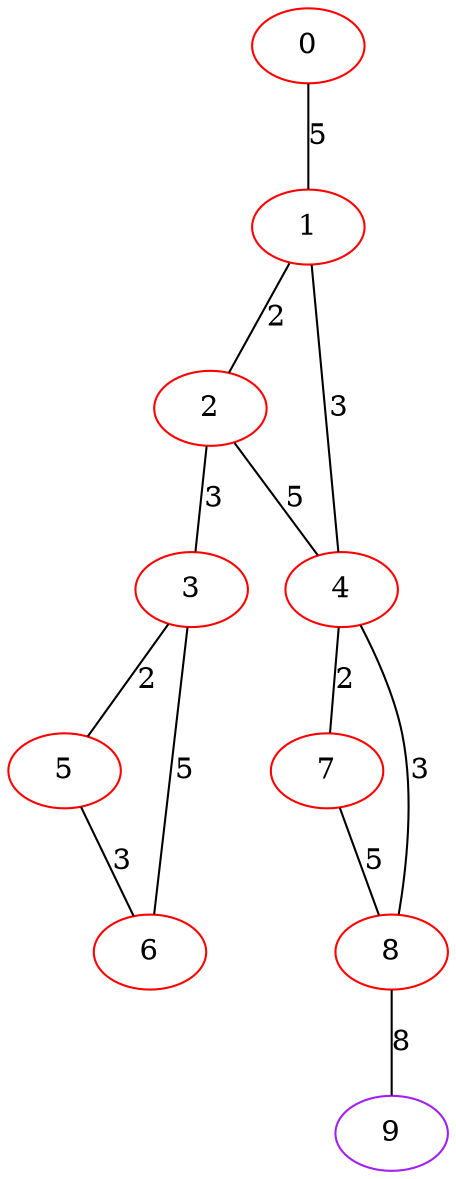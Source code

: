 graph "" {
0 [color=red, weight=1];
1 [color=red, weight=1];
2 [color=red, weight=1];
3 [color=red, weight=1];
4 [color=red, weight=1];
5 [color=red, weight=1];
6 [color=red, weight=1];
7 [color=red, weight=1];
8 [color=red, weight=1];
9 [color=purple, weight=4];
0 -- 1  [key=0, label=5];
1 -- 2  [key=0, label=2];
1 -- 4  [key=0, label=3];
2 -- 3  [key=0, label=3];
2 -- 4  [key=0, label=5];
3 -- 5  [key=0, label=2];
3 -- 6  [key=0, label=5];
4 -- 8  [key=0, label=3];
4 -- 7  [key=0, label=2];
5 -- 6  [key=0, label=3];
7 -- 8  [key=0, label=5];
8 -- 9  [key=0, label=8];
}
